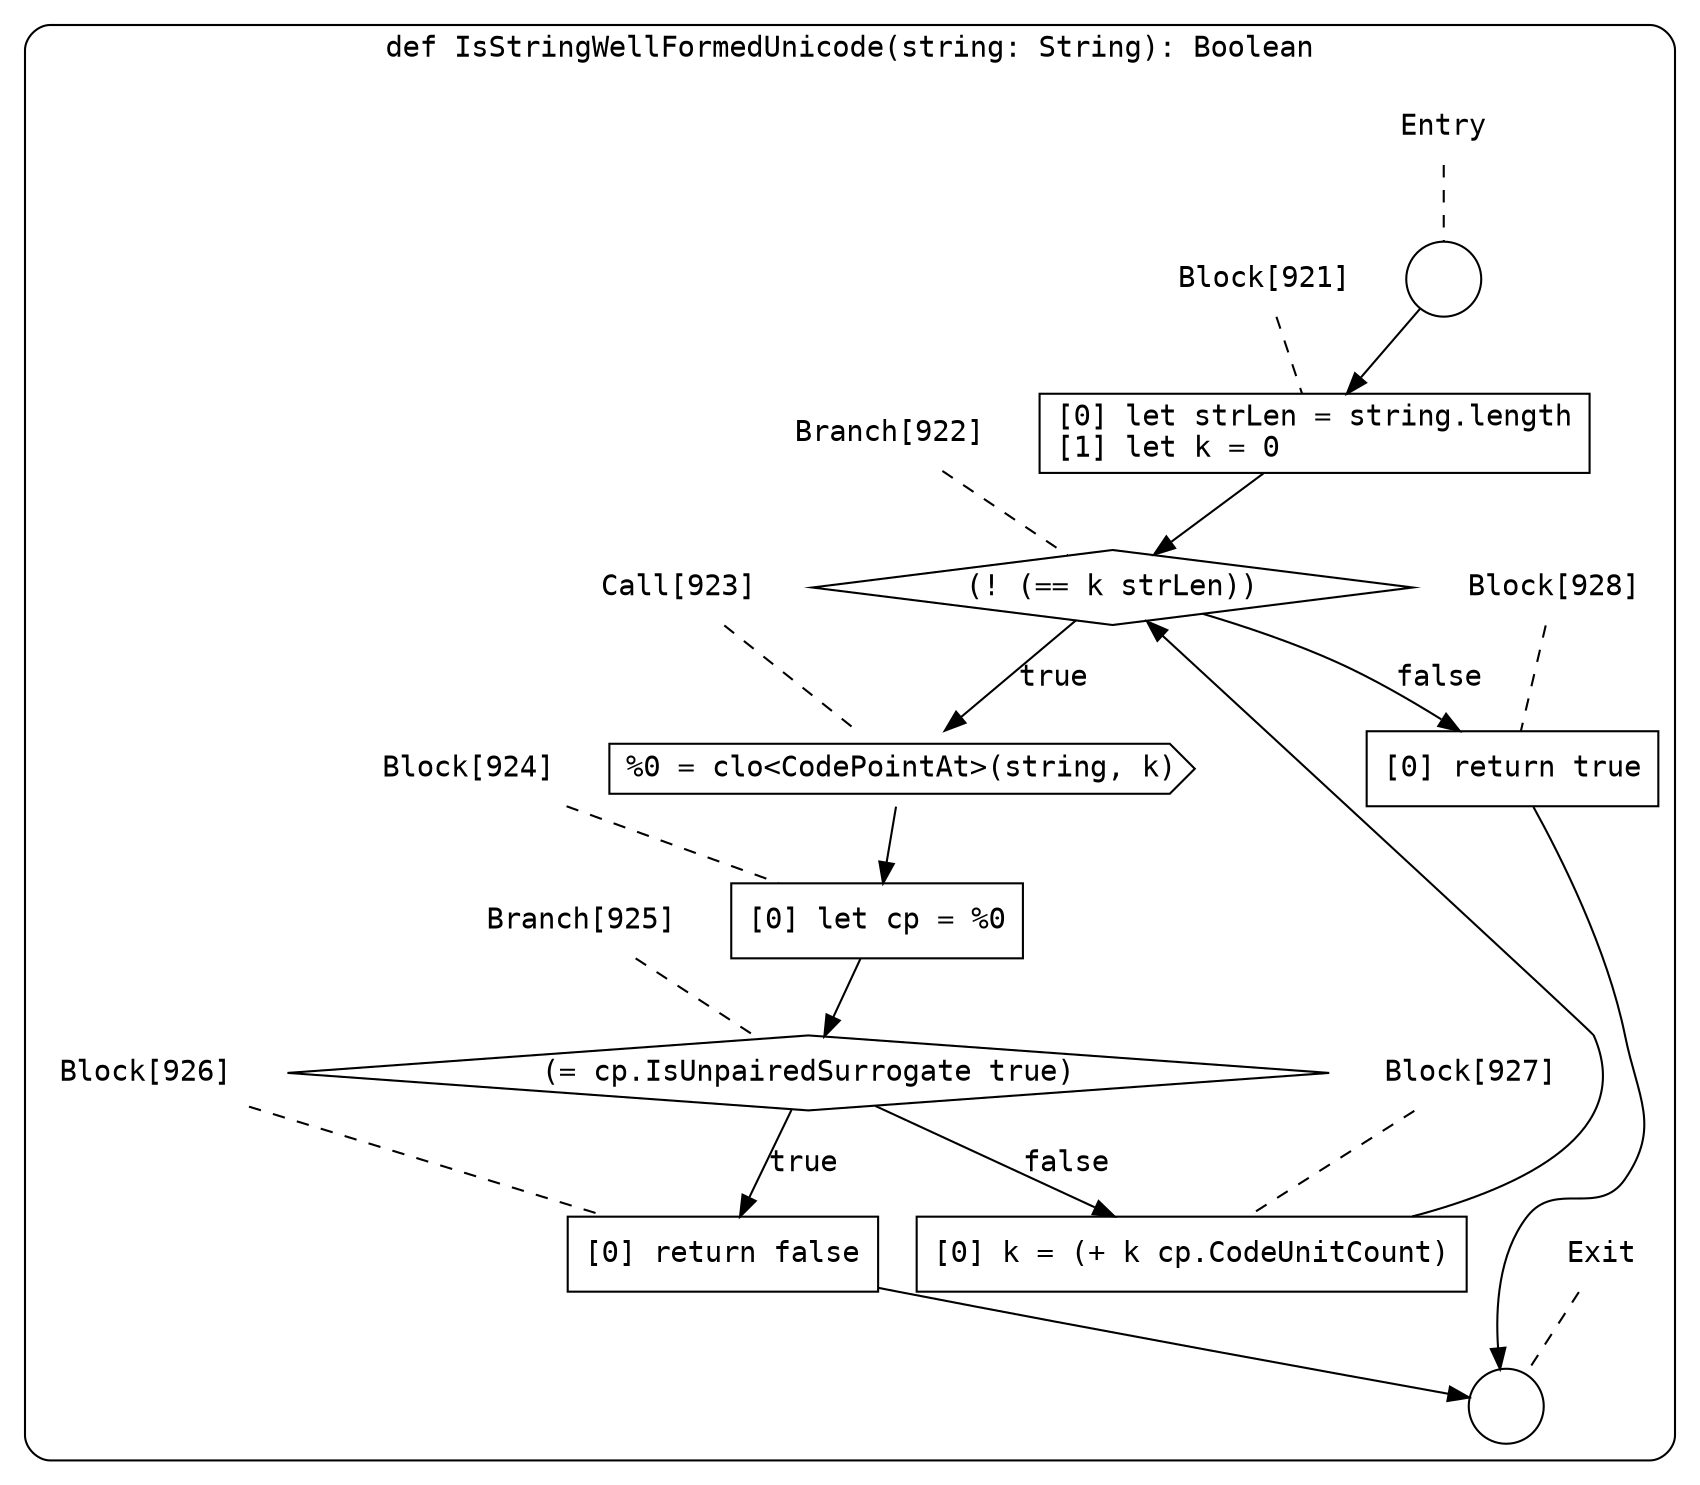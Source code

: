 digraph {
  graph [fontname = "Consolas"]
  node [fontname = "Consolas"]
  edge [fontname = "Consolas"]
  subgraph cluster122 {
    label = "def IsStringWellFormedUnicode(string: String): Boolean"
    style = rounded
    cluster122_entry_name [shape=none, label=<<font color="black">Entry</font>>]
    cluster122_entry_name -> cluster122_entry [arrowhead=none, color="black", style=dashed]
    cluster122_entry [shape=circle label=" " color="black" fillcolor="white" style=filled]
    cluster122_entry -> node921 [color="black"]
    cluster122_exit_name [shape=none, label=<<font color="black">Exit</font>>]
    cluster122_exit_name -> cluster122_exit [arrowhead=none, color="black", style=dashed]
    cluster122_exit [shape=circle label=" " color="black" fillcolor="white" style=filled]
    node921_name [shape=none, label=<<font color="black">Block[921]</font>>]
    node921_name -> node921 [arrowhead=none, color="black", style=dashed]
    node921 [shape=box, label=<<font color="black">[0] let strLen = string.length<BR ALIGN="LEFT"/>[1] let k = 0<BR ALIGN="LEFT"/></font>> color="black" fillcolor="white", style=filled]
    node921 -> node922 [color="black"]
    node922_name [shape=none, label=<<font color="black">Branch[922]</font>>]
    node922_name -> node922 [arrowhead=none, color="black", style=dashed]
    node922 [shape=diamond, label=<<font color="black">(! (== k strLen))</font>> color="black" fillcolor="white", style=filled]
    node922 -> node923 [label=<<font color="black">true</font>> color="black"]
    node922 -> node928 [label=<<font color="black">false</font>> color="black"]
    node923_name [shape=none, label=<<font color="black">Call[923]</font>>]
    node923_name -> node923 [arrowhead=none, color="black", style=dashed]
    node923 [shape=cds, label=<<font color="black">%0 = clo&lt;CodePointAt&gt;(string, k)</font>> color="black" fillcolor="white", style=filled]
    node923 -> node924 [color="black"]
    node928_name [shape=none, label=<<font color="black">Block[928]</font>>]
    node928_name -> node928 [arrowhead=none, color="black", style=dashed]
    node928 [shape=box, label=<<font color="black">[0] return true<BR ALIGN="LEFT"/></font>> color="black" fillcolor="white", style=filled]
    node928 -> cluster122_exit [color="black"]
    node924_name [shape=none, label=<<font color="black">Block[924]</font>>]
    node924_name -> node924 [arrowhead=none, color="black", style=dashed]
    node924 [shape=box, label=<<font color="black">[0] let cp = %0<BR ALIGN="LEFT"/></font>> color="black" fillcolor="white", style=filled]
    node924 -> node925 [color="black"]
    node925_name [shape=none, label=<<font color="black">Branch[925]</font>>]
    node925_name -> node925 [arrowhead=none, color="black", style=dashed]
    node925 [shape=diamond, label=<<font color="black">(= cp.IsUnpairedSurrogate true)</font>> color="black" fillcolor="white", style=filled]
    node925 -> node926 [label=<<font color="black">true</font>> color="black"]
    node925 -> node927 [label=<<font color="black">false</font>> color="black"]
    node926_name [shape=none, label=<<font color="black">Block[926]</font>>]
    node926_name -> node926 [arrowhead=none, color="black", style=dashed]
    node926 [shape=box, label=<<font color="black">[0] return false<BR ALIGN="LEFT"/></font>> color="black" fillcolor="white", style=filled]
    node926 -> cluster122_exit [color="black"]
    node927_name [shape=none, label=<<font color="black">Block[927]</font>>]
    node927_name -> node927 [arrowhead=none, color="black", style=dashed]
    node927 [shape=box, label=<<font color="black">[0] k = (+ k cp.CodeUnitCount)<BR ALIGN="LEFT"/></font>> color="black" fillcolor="white", style=filled]
    node927 -> node922 [color="black"]
  }
}